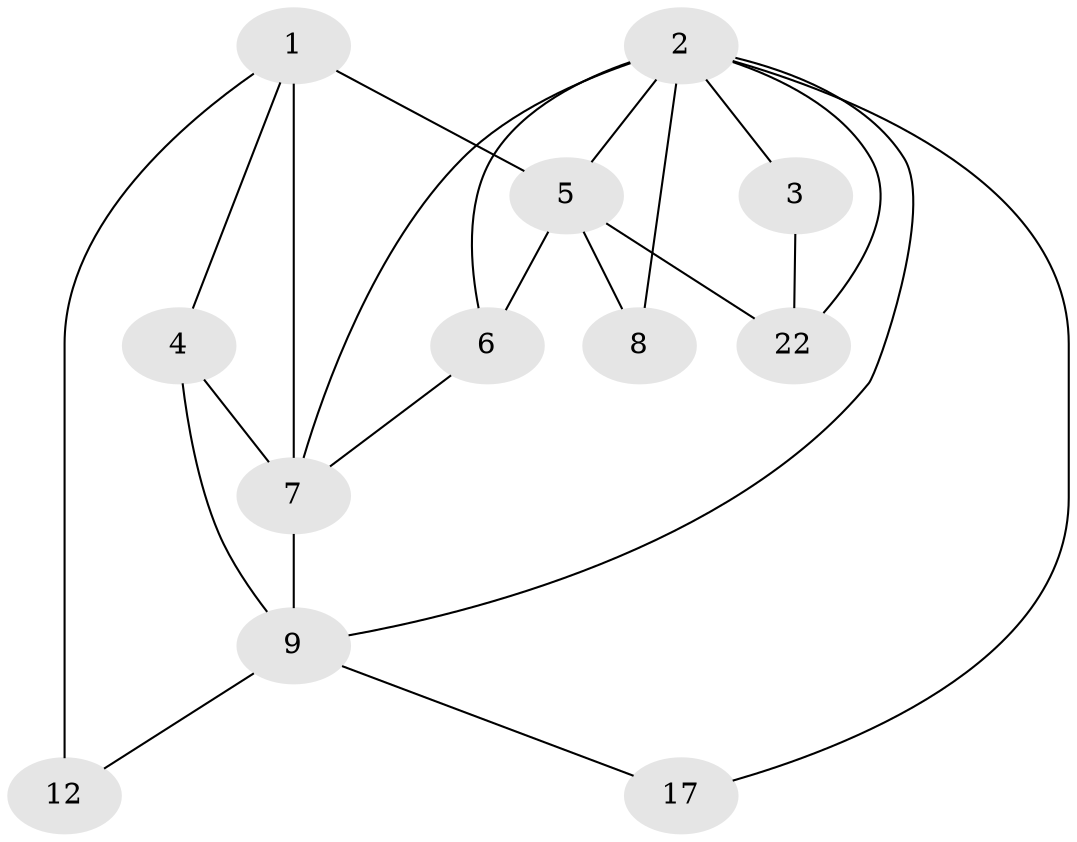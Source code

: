 // original degree distribution, {2: 0.2328767123287671, 1: 0.2191780821917808, 4: 0.136986301369863, 3: 0.1780821917808219, 5: 0.0958904109589041, 0: 0.136986301369863}
// Generated by graph-tools (version 1.1) at 2025/48/03/04/25 22:48:23]
// undirected, 12 vertices, 22 edges
graph export_dot {
  node [color=gray90,style=filled];
  1;
  2;
  3;
  4;
  5;
  6;
  7;
  8;
  9;
  12;
  17;
  22;
  1 -- 4 [weight=1.0];
  1 -- 5 [weight=2.0];
  1 -- 7 [weight=3.0];
  1 -- 12 [weight=2.0];
  2 -- 3 [weight=1.0];
  2 -- 5 [weight=1.0];
  2 -- 6 [weight=1.0];
  2 -- 7 [weight=2.0];
  2 -- 8 [weight=1.0];
  2 -- 9 [weight=1.0];
  2 -- 17 [weight=1.0];
  2 -- 22 [weight=1.0];
  3 -- 22 [weight=1.0];
  4 -- 7 [weight=1.0];
  4 -- 9 [weight=1.0];
  5 -- 6 [weight=1.0];
  5 -- 8 [weight=1.0];
  5 -- 22 [weight=2.0];
  6 -- 7 [weight=1.0];
  7 -- 9 [weight=1.0];
  9 -- 12 [weight=1.0];
  9 -- 17 [weight=1.0];
}
